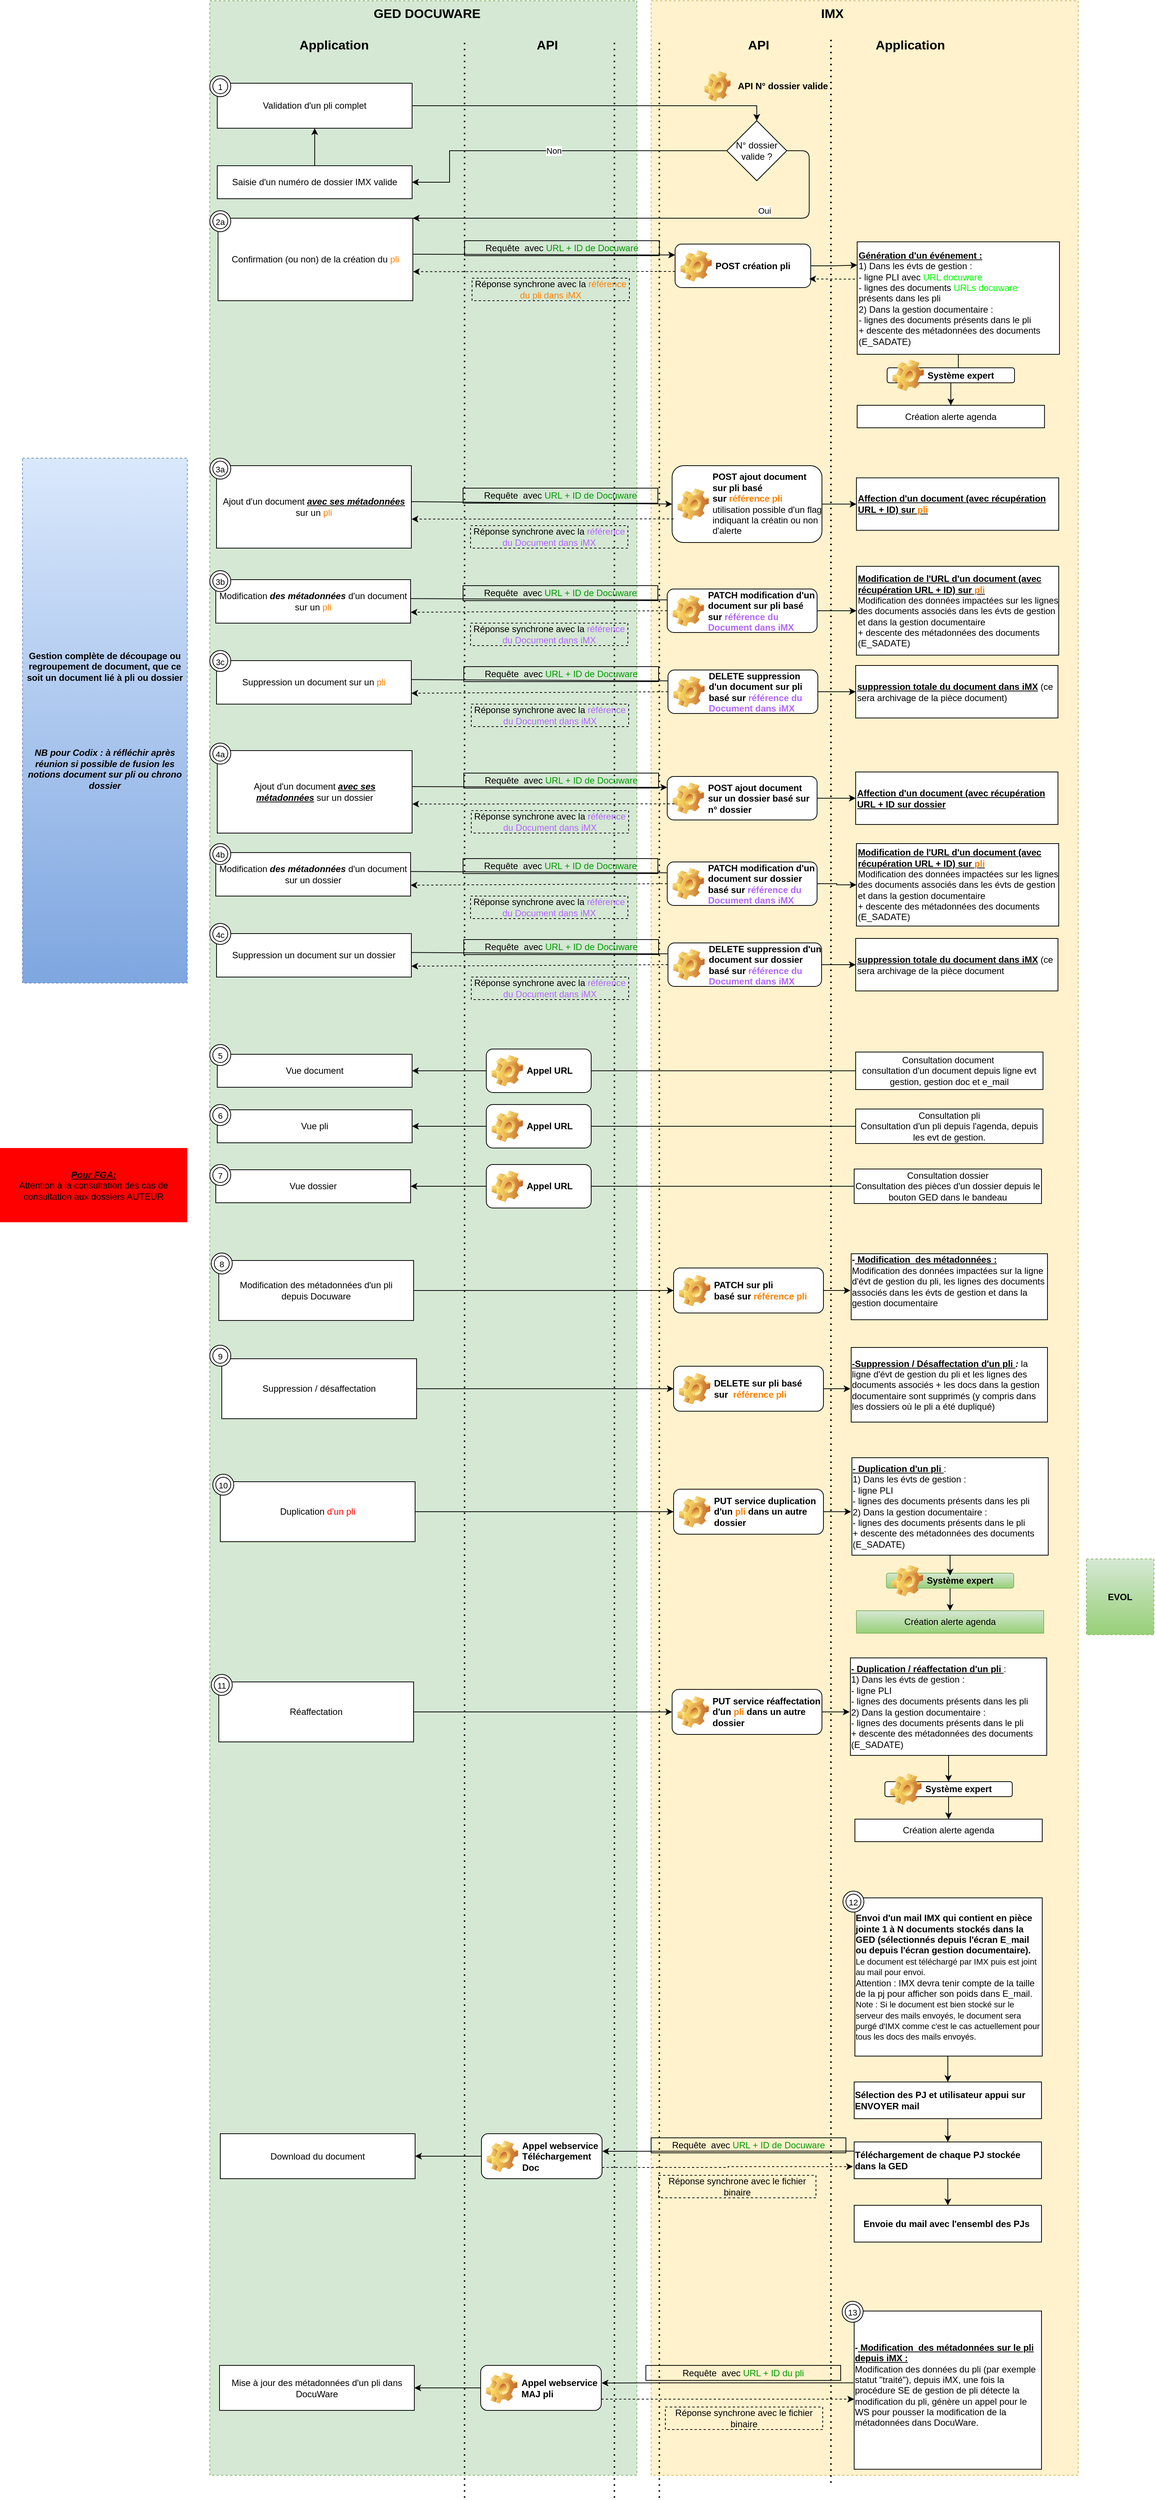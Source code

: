 <mxfile version="15.8.7" type="device"><diagram id="tkvV0-4cu9ZgM2nrKjYY" name="Page-1"><mxGraphModel dx="1837" dy="1442" grid="1" gridSize="10" guides="1" tooltips="1" connect="1" arrows="1" fold="1" page="1" pageScale="1" pageWidth="1169" pageHeight="1654" math="0" shadow="0"><root><mxCell id="0"/><mxCell id="1" parent="0"/><mxCell id="JYAcsI4oWODFVV4aSg-d-10" value="" style="rounded=0;whiteSpace=wrap;html=1;dashed=1;hachureGap=4;pointerEvents=0;strokeColor=#82b366;fillColor=#d5e8d4;editable=0;" parent="1" vertex="1"><mxGeometry x="530" y="240" width="570" height="3300" as="geometry"/></mxCell><mxCell id="JYAcsI4oWODFVV4aSg-d-9" value="" style="rounded=0;whiteSpace=wrap;html=1;dashed=1;hachureGap=4;pointerEvents=0;strokeColor=#d6b656;fillColor=#fff2cc;editable=0;" parent="1" vertex="1"><mxGeometry x="1119" y="240" width="570" height="3300" as="geometry"/></mxCell><mxCell id="kWXZmTBAneAR9wKIrqHC-1" style="edgeStyle=orthogonalEdgeStyle;rounded=0;orthogonalLoop=1;jettySize=auto;html=1;fontSize=17;entryX=0.5;entryY=0;entryDx=0;entryDy=0;" parent="1" source="kWXZmTBAneAR9wKIrqHC-2" target="d4ZSn3RFTZ0TleZQnQJE-1" edge="1"><mxGeometry relative="1" as="geometry"><mxPoint x="900" y="380" as="targetPoint"/></mxGeometry></mxCell><mxCell id="kWXZmTBAneAR9wKIrqHC-2" value="Validation d'un pli complet" style="rounded=0;whiteSpace=wrap;html=1;" parent="1" vertex="1"><mxGeometry x="540" y="350" width="260" height="60" as="geometry"/></mxCell><mxCell id="kWXZmTBAneAR9wKIrqHC-3" style="edgeStyle=orthogonalEdgeStyle;rounded=0;orthogonalLoop=1;jettySize=auto;html=1;entryX=0.5;entryY=1;entryDx=0;entryDy=0;" parent="1" source="kWXZmTBAneAR9wKIrqHC-4" target="kWXZmTBAneAR9wKIrqHC-2" edge="1"><mxGeometry relative="1" as="geometry"/></mxCell><mxCell id="kWXZmTBAneAR9wKIrqHC-4" value="Saisie d'un numéro de dossier IMX valide" style="rounded=0;whiteSpace=wrap;html=1;" parent="1" vertex="1"><mxGeometry x="540" y="460" width="260" height="44" as="geometry"/></mxCell><mxCell id="kWXZmTBAneAR9wKIrqHC-5" value="Création alerte agenda" style="rounded=0;whiteSpace=wrap;html=1;" parent="1" vertex="1"><mxGeometry x="1394" y="779.5" width="250" height="30" as="geometry"/></mxCell><mxCell id="kWXZmTBAneAR9wKIrqHC-6" value="" style="edgeStyle=orthogonalEdgeStyle;rounded=0;orthogonalLoop=1;jettySize=auto;html=1;fontSize=17;" parent="1" source="kWXZmTBAneAR9wKIrqHC-7" target="kWXZmTBAneAR9wKIrqHC-44" edge="1"><mxGeometry relative="1" as="geometry"/></mxCell><mxCell id="kWXZmTBAneAR9wKIrqHC-7" value="&lt;b&gt;&lt;u&gt;Génération d'un événement :&lt;/u&gt;&lt;/b&gt;&lt;br&gt;1) Dans les évts de gestion :&lt;br&gt;- ligne PLI avec &lt;font color=&quot;#00ff00&quot;&gt;URL docuware&lt;/font&gt;&lt;br&gt;- lignes des documents&amp;nbsp;&lt;span style=&quot;color: rgb(0 , 255 , 0)&quot;&gt;URLs docuware&amp;nbsp;&lt;/span&gt;&lt;br&gt;présents dans les pli&lt;br&gt;2) Dans la gestion documentaire :&lt;br&gt;- lignes des documents présents dans le pli&lt;br&gt;+ descente des métadonnées des documents (E_SADATE)" style="rounded=0;whiteSpace=wrap;html=1;align=left;" parent="1" vertex="1"><mxGeometry x="1394" y="561.5" width="270" height="150" as="geometry"/></mxCell><mxCell id="kWXZmTBAneAR9wKIrqHC-8" style="edgeStyle=orthogonalEdgeStyle;rounded=0;orthogonalLoop=1;jettySize=auto;html=1;entryX=0;entryY=0.207;entryDx=0;entryDy=0;entryPerimeter=0;exitX=1;exitY=0.5;exitDx=0;exitDy=0;" parent="1" source="kWXZmTBAneAR9wKIrqHC-26" target="kWXZmTBAneAR9wKIrqHC-7" edge="1"><mxGeometry relative="1" as="geometry"><mxPoint x="1316" y="573" as="sourcePoint"/></mxGeometry></mxCell><mxCell id="kWXZmTBAneAR9wKIrqHC-9" value="" style="endArrow=none;dashed=1;html=1;dashPattern=1 3;strokeWidth=2;" parent="1" edge="1"><mxGeometry width="50" height="50" relative="1" as="geometry"><mxPoint x="870" y="3570" as="sourcePoint"/><mxPoint x="870" y="290" as="targetPoint"/></mxGeometry></mxCell><mxCell id="kWXZmTBAneAR9wKIrqHC-10" value="" style="endArrow=none;dashed=1;html=1;dashPattern=1 3;strokeWidth=2;" parent="1" edge="1"><mxGeometry width="50" height="50" relative="1" as="geometry"><mxPoint x="1359" y="3550" as="sourcePoint"/><mxPoint x="1359" y="290" as="targetPoint"/></mxGeometry></mxCell><mxCell id="kWXZmTBAneAR9wKIrqHC-11" value="GED DOCUWARE" style="text;html=1;strokeColor=none;fillColor=none;align=center;verticalAlign=middle;whiteSpace=wrap;rounded=0;fontSize=17;fontStyle=1" parent="1" vertex="1"><mxGeometry x="720" y="248" width="200" height="20" as="geometry"/></mxCell><mxCell id="kWXZmTBAneAR9wKIrqHC-12" value="API" style="text;html=1;strokeColor=none;fillColor=none;align=center;verticalAlign=middle;whiteSpace=wrap;rounded=0;fontSize=17;fontStyle=1" parent="1" vertex="1"><mxGeometry x="923" y="290" width="115" height="20" as="geometry"/></mxCell><mxCell id="kWXZmTBAneAR9wKIrqHC-13" value="IMX" style="text;html=1;strokeColor=none;fillColor=none;align=center;verticalAlign=middle;whiteSpace=wrap;rounded=0;fontSize=17;fontStyle=1" parent="1" vertex="1"><mxGeometry x="1291" y="248" width="140" height="20" as="geometry"/></mxCell><mxCell id="kWXZmTBAneAR9wKIrqHC-15" value="Non" style="edgeStyle=orthogonalEdgeStyle;rounded=0;orthogonalLoop=1;jettySize=auto;html=1;entryX=1;entryY=0.5;entryDx=0;entryDy=0;exitX=0;exitY=0.5;exitDx=0;exitDy=0;" parent="1" source="d4ZSn3RFTZ0TleZQnQJE-1" target="kWXZmTBAneAR9wKIrqHC-4" edge="1"><mxGeometry relative="1" as="geometry"><mxPoint x="1045" y="410" as="sourcePoint"/><Array as="points"><mxPoint x="850" y="440"/><mxPoint x="850" y="482"/></Array></mxGeometry></mxCell><mxCell id="kWXZmTBAneAR9wKIrqHC-16" style="edgeStyle=orthogonalEdgeStyle;rounded=0;orthogonalLoop=1;jettySize=auto;html=1;fontSize=17;" parent="1" source="kWXZmTBAneAR9wKIrqHC-17" target="kWXZmTBAneAR9wKIrqHC-27" edge="1"><mxGeometry relative="1" as="geometry"/></mxCell><mxCell id="kWXZmTBAneAR9wKIrqHC-17" value="Modification des métadonnées d'un pli&lt;br&gt;depuis Docuware" style="rounded=0;whiteSpace=wrap;html=1;verticalAlign=middle;" parent="1" vertex="1"><mxGeometry x="542" y="1920" width="260" height="80" as="geometry"/></mxCell><mxCell id="kWXZmTBAneAR9wKIrqHC-20" style="edgeStyle=orthogonalEdgeStyle;rounded=0;orthogonalLoop=1;jettySize=auto;html=1;entryX=-0.004;entryY=0.554;entryDx=0;entryDy=0;entryPerimeter=0;exitX=1;exitY=0.5;exitDx=0;exitDy=0;" parent="1" source="kWXZmTBAneAR9wKIrqHC-27" target="kWXZmTBAneAR9wKIrqHC-21" edge="1"><mxGeometry relative="1" as="geometry"><mxPoint x="1122" y="1959" as="sourcePoint"/></mxGeometry></mxCell><mxCell id="kWXZmTBAneAR9wKIrqHC-21" value="&lt;div style=&quot;text-align: left&quot;&gt;&lt;b&gt;&lt;i&gt;-&lt;/i&gt;&lt;u&gt;&amp;nbsp;Modification&amp;nbsp; des métadonnées :&lt;/u&gt;&lt;/b&gt;&lt;/div&gt;&lt;div style=&quot;text-align: left&quot;&gt;Modification des données impactées sur la ligne d'évt de gestion du pli, les lignes des documents associés dans les évts de gestion et dans la gestion documentaire&lt;b&gt;&lt;u&gt;&lt;br&gt;&lt;/u&gt;&lt;/b&gt;&lt;/div&gt;&lt;div style=&quot;text-align: left&quot;&gt;&lt;br&gt;&lt;/div&gt;" style="rounded=0;whiteSpace=wrap;html=1;" parent="1" vertex="1"><mxGeometry x="1386" y="1911" width="262" height="88" as="geometry"/></mxCell><mxCell id="kWXZmTBAneAR9wKIrqHC-27" value="PATCH sur pli&lt;br&gt;basé sur &lt;font color=&quot;#ff8000&quot;&gt;référence pli&lt;/font&gt;" style="label;whiteSpace=wrap;html=1;image=img/clipart/Gear_128x128.png" parent="1" vertex="1"><mxGeometry x="1149" y="1930" width="200" height="60" as="geometry"/></mxCell><mxCell id="kWXZmTBAneAR9wKIrqHC-38" value="&lt;font style=&quot;font-size: 11px&quot;&gt;8&lt;/font&gt;" style="ellipse;shape=doubleEllipse;whiteSpace=wrap;html=1;aspect=fixed;fontSize=17;" parent="1" vertex="1"><mxGeometry x="532" y="1910" width="28" height="28" as="geometry"/></mxCell><mxCell id="kWXZmTBAneAR9wKIrqHC-39" value="&lt;font style=&quot;font-size: 11px&quot;&gt;1&lt;/font&gt;" style="ellipse;shape=doubleEllipse;whiteSpace=wrap;html=1;aspect=fixed;fontSize=17;" parent="1" vertex="1"><mxGeometry x="530" y="340" width="28" height="28" as="geometry"/></mxCell><mxCell id="kWXZmTBAneAR9wKIrqHC-43" style="edgeStyle=orthogonalEdgeStyle;rounded=0;orthogonalLoop=1;jettySize=auto;html=1;entryX=0.5;entryY=0;entryDx=0;entryDy=0;fontSize=17;" parent="1" source="kWXZmTBAneAR9wKIrqHC-44" target="kWXZmTBAneAR9wKIrqHC-5" edge="1"><mxGeometry relative="1" as="geometry"/></mxCell><mxCell id="kWXZmTBAneAR9wKIrqHC-44" value="Système expert" style="label;whiteSpace=wrap;html=1;image=img/clipart/Gear_128x128.png" parent="1" vertex="1"><mxGeometry x="1434" y="729.5" width="170" height="20" as="geometry"/></mxCell><mxCell id="kWXZmTBAneAR9wKIrqHC-45" style="edgeStyle=orthogonalEdgeStyle;rounded=0;orthogonalLoop=1;jettySize=auto;html=1;fontSize=17;exitX=0;exitY=0.25;exitDx=0;exitDy=0;" parent="1" source="ihJi-CzQsRrohwpGUotn-116" edge="1"><mxGeometry relative="1" as="geometry"><mxPoint x="1054" y="3108" as="targetPoint"/></mxGeometry></mxCell><mxCell id="kWXZmTBAneAR9wKIrqHC-46" value="&lt;div style=&quot;text-align: left&quot;&gt;&lt;b&gt;Envoi d'un mail IMX qui contient en pièce jointe 1 à N documents stockés dans la GED (sélectionnés depuis l'écran E_mail ou depuis l'écran gestion documentaire).&lt;/b&gt;&lt;/div&gt;&lt;div style=&quot;text-align: left&quot;&gt;&lt;span style=&quot;font-size: 11px ; text-align: center&quot;&gt;Le document est téléchargé par IMX puis est joint au mail pour envoi.&lt;/span&gt;&lt;/div&gt;&lt;div style=&quot;text-align: left&quot;&gt;Attention : IMX devra tenir compte de la taille de la pj pour afficher son poids dans E_mail.&lt;br style=&quot;font-size: 11px ; text-align: center&quot;&gt;&lt;span style=&quot;font-size: 11px ; text-align: center&quot;&gt;Note : Si le document est bien stocké sur le serveur des mails envoyés, le document sera purgé d'IMX comme c'est le cas actuellement pour tous les docs des mails envoyés.&lt;/span&gt;&lt;b&gt;&lt;br&gt;&lt;/b&gt;&lt;/div&gt;" style="rounded=0;whiteSpace=wrap;html=1;" parent="1" vertex="1"><mxGeometry x="1391" y="2770" width="250" height="211" as="geometry"/></mxCell><mxCell id="kWXZmTBAneAR9wKIrqHC-47" value="&lt;font style=&quot;font-size: 11px ; line-height: 120%&quot;&gt;12&lt;/font&gt;" style="ellipse;shape=doubleEllipse;whiteSpace=wrap;html=1;aspect=fixed;fontSize=17;align=center;" parent="1" vertex="1"><mxGeometry x="1375" y="2761" width="28" height="28" as="geometry"/></mxCell><mxCell id="kWXZmTBAneAR9wKIrqHC-48" value="Appel webservice Téléchargement Doc" style="label;whiteSpace=wrap;html=1;image=img/clipart/Gear_128x128.png" parent="1" vertex="1"><mxGeometry x="892.5" y="3084.5" width="161" height="60" as="geometry"/></mxCell><mxCell id="kWXZmTBAneAR9wKIrqHC-49" value="Download du document" style="rounded=0;whiteSpace=wrap;html=1;" parent="1" vertex="1"><mxGeometry x="544" y="3084.5" width="260" height="60" as="geometry"/></mxCell><mxCell id="kWXZmTBAneAR9wKIrqHC-50" value="" style="endArrow=none;startArrow=classic;html=1;fontSize=11;exitX=1;exitY=0.5;exitDx=0;exitDy=0;entryX=0;entryY=0.5;entryDx=0;entryDy=0;endFill=0;" parent="1" source="kWXZmTBAneAR9wKIrqHC-49" target="kWXZmTBAneAR9wKIrqHC-48" edge="1"><mxGeometry width="50" height="50" relative="1" as="geometry"><mxPoint x="1004" y="3200" as="sourcePoint"/><mxPoint x="1004" y="3120" as="targetPoint"/></mxGeometry></mxCell><mxCell id="kWXZmTBAneAR9wKIrqHC-57" style="edgeStyle=orthogonalEdgeStyle;rounded=0;orthogonalLoop=1;jettySize=auto;html=1;exitX=0;exitY=0.5;exitDx=0;exitDy=0;startArrow=none;" parent="1" source="kWXZmTBAneAR9wKIrqHC-59" target="kWXZmTBAneAR9wKIrqHC-55" edge="1"><mxGeometry relative="1" as="geometry"/></mxCell><mxCell id="kWXZmTBAneAR9wKIrqHC-51" value="Consultation document&amp;nbsp;&lt;br&gt;consultation d'un document depuis ligne evt gestion, gestion doc et e_mail" style="rounded=0;whiteSpace=wrap;html=1;" parent="1" vertex="1"><mxGeometry x="1392" y="1642" width="250" height="50" as="geometry"/></mxCell><mxCell id="kWXZmTBAneAR9wKIrqHC-58" style="edgeStyle=orthogonalEdgeStyle;rounded=0;orthogonalLoop=1;jettySize=auto;html=1;exitX=0;exitY=0.5;exitDx=0;exitDy=0;entryX=1;entryY=0.5;entryDx=0;entryDy=0;startArrow=none;" parent="1" source="kWXZmTBAneAR9wKIrqHC-60" target="kWXZmTBAneAR9wKIrqHC-56" edge="1"><mxGeometry relative="1" as="geometry"/></mxCell><mxCell id="kWXZmTBAneAR9wKIrqHC-52" value="Consultation dossier&lt;br&gt;Consultation des pièces d'un dossier depuis le bouton GED dans le bandeau" style="rounded=0;whiteSpace=wrap;html=1;" parent="1" vertex="1"><mxGeometry x="1390" y="1798" width="250" height="46" as="geometry"/></mxCell><mxCell id="kWXZmTBAneAR9wKIrqHC-55" value="Vue document" style="rounded=0;whiteSpace=wrap;html=1;" parent="1" vertex="1"><mxGeometry x="540" y="1645" width="260" height="44" as="geometry"/></mxCell><mxCell id="kWXZmTBAneAR9wKIrqHC-56" value="Vue dossier" style="rounded=0;whiteSpace=wrap;html=1;" parent="1" vertex="1"><mxGeometry x="538" y="1799" width="260" height="44" as="geometry"/></mxCell><mxCell id="kWXZmTBAneAR9wKIrqHC-60" value="Appel URL" style="label;whiteSpace=wrap;html=1;image=img/clipart/Gear_128x128.png" parent="1" vertex="1"><mxGeometry x="899" y="1792" width="140" height="58" as="geometry"/></mxCell><mxCell id="kWXZmTBAneAR9wKIrqHC-61" value="" style="edgeStyle=orthogonalEdgeStyle;rounded=0;orthogonalLoop=1;jettySize=auto;html=1;exitX=0;exitY=0.5;exitDx=0;exitDy=0;entryX=1;entryY=0.5;entryDx=0;entryDy=0;endArrow=none;" parent="1" source="kWXZmTBAneAR9wKIrqHC-52" target="kWXZmTBAneAR9wKIrqHC-60" edge="1"><mxGeometry relative="1" as="geometry"><mxPoint x="1390" y="1821" as="sourcePoint"/><mxPoint x="798" y="1821" as="targetPoint"/></mxGeometry></mxCell><mxCell id="kWXZmTBAneAR9wKIrqHC-62" style="edgeStyle=orthogonalEdgeStyle;rounded=0;orthogonalLoop=1;jettySize=auto;html=1;exitX=0;exitY=0.5;exitDx=0;exitDy=0;entryX=1;entryY=0.5;entryDx=0;entryDy=0;startArrow=none;" parent="1" source="kWXZmTBAneAR9wKIrqHC-65" target="kWXZmTBAneAR9wKIrqHC-64" edge="1"><mxGeometry relative="1" as="geometry"/></mxCell><mxCell id="kWXZmTBAneAR9wKIrqHC-63" value="Consultation pli&lt;br&gt;Consultation d'un pli depuis l'agenda, depuis les evt de gestion." style="rounded=0;whiteSpace=wrap;html=1;" parent="1" vertex="1"><mxGeometry x="1392" y="1718" width="250" height="46" as="geometry"/></mxCell><mxCell id="kWXZmTBAneAR9wKIrqHC-64" value="Vue pli" style="rounded=0;whiteSpace=wrap;html=1;" parent="1" vertex="1"><mxGeometry x="540" y="1719" width="260" height="44" as="geometry"/></mxCell><mxCell id="kWXZmTBAneAR9wKIrqHC-65" value="Appel URL" style="label;whiteSpace=wrap;html=1;image=img/clipart/Gear_128x128.png" parent="1" vertex="1"><mxGeometry x="899" y="1712" width="140" height="58" as="geometry"/></mxCell><mxCell id="kWXZmTBAneAR9wKIrqHC-66" value="" style="edgeStyle=orthogonalEdgeStyle;rounded=0;orthogonalLoop=1;jettySize=auto;html=1;exitX=0;exitY=0.5;exitDx=0;exitDy=0;entryX=1;entryY=0.5;entryDx=0;entryDy=0;endArrow=none;" parent="1" source="kWXZmTBAneAR9wKIrqHC-63" target="kWXZmTBAneAR9wKIrqHC-65" edge="1"><mxGeometry relative="1" as="geometry"><mxPoint x="1392" y="1741" as="sourcePoint"/><mxPoint x="800" y="1741" as="targetPoint"/></mxGeometry></mxCell><mxCell id="kWXZmTBAneAR9wKIrqHC-67" value="&lt;span style=&quot;font-size: 11px&quot;&gt;5&lt;/span&gt;" style="ellipse;shape=doubleEllipse;whiteSpace=wrap;html=1;aspect=fixed;fontSize=17;" parent="1" vertex="1"><mxGeometry x="530" y="1632" width="28" height="28" as="geometry"/></mxCell><mxCell id="kWXZmTBAneAR9wKIrqHC-68" value="&lt;font style=&quot;font-size: 11px&quot;&gt;6&lt;/font&gt;" style="ellipse;shape=doubleEllipse;whiteSpace=wrap;html=1;aspect=fixed;fontSize=17;" parent="1" vertex="1"><mxGeometry x="530" y="1712" width="28" height="28" as="geometry"/></mxCell><mxCell id="kWXZmTBAneAR9wKIrqHC-69" value="&lt;font style=&quot;font-size: 11px&quot;&gt;7&lt;/font&gt;" style="ellipse;shape=doubleEllipse;whiteSpace=wrap;html=1;aspect=fixed;fontSize=17;" parent="1" vertex="1"><mxGeometry x="530" y="1792" width="28" height="28" as="geometry"/></mxCell><mxCell id="d4ZSn3RFTZ0TleZQnQJE-1" value="N° dossier valide ?" style="rhombus;whiteSpace=wrap;html=1;rounded=0;" parent="1" vertex="1"><mxGeometry x="1220" y="400" width="80" height="80" as="geometry"/></mxCell><mxCell id="d4ZSn3RFTZ0TleZQnQJE-3" value="Confirmation (ou non) de la création du &lt;font color=&quot;#ff8000&quot;&gt;pli&lt;/font&gt;" style="rounded=0;whiteSpace=wrap;html=1;" parent="1" vertex="1"><mxGeometry x="541" y="530" width="260" height="110" as="geometry"/></mxCell><mxCell id="d4ZSn3RFTZ0TleZQnQJE-4" value="" style="endArrow=classic;html=1;exitX=1;exitY=0.5;exitDx=0;exitDy=0;entryX=1;entryY=0;entryDx=0;entryDy=0;edgeStyle=orthogonalEdgeStyle;" parent="1" source="d4ZSn3RFTZ0TleZQnQJE-1" target="d4ZSn3RFTZ0TleZQnQJE-3" edge="1"><mxGeometry width="50" height="50" relative="1" as="geometry"><mxPoint x="930" y="560" as="sourcePoint"/><mxPoint x="980" y="510" as="targetPoint"/><Array as="points"><mxPoint x="1330" y="440"/><mxPoint x="1330" y="530"/></Array></mxGeometry></mxCell><mxCell id="d4ZSn3RFTZ0TleZQnQJE-5" value="Oui" style="edgeLabel;html=1;align=center;verticalAlign=middle;resizable=0;points=[];" parent="d4ZSn3RFTZ0TleZQnQJE-4" vertex="1" connectable="0"><mxGeometry x="-0.661" y="3" relative="1" as="geometry"><mxPoint x="-63" as="offset"/></mxGeometry></mxCell><mxCell id="d4ZSn3RFTZ0TleZQnQJE-6" value="" style="endArrow=classic;html=1;exitX=1.001;exitY=0.436;exitDx=0;exitDy=0;entryX=0;entryY=0.25;entryDx=0;entryDy=0;exitPerimeter=0;" parent="1" source="d4ZSn3RFTZ0TleZQnQJE-3" target="kWXZmTBAneAR9wKIrqHC-26" edge="1"><mxGeometry width="50" height="50" relative="1" as="geometry"><mxPoint x="930" y="720" as="sourcePoint"/><mxPoint x="980" y="670" as="targetPoint"/></mxGeometry></mxCell><mxCell id="d4ZSn3RFTZ0TleZQnQJE-10" value="" style="shape=image;html=1;verticalLabelPosition=bottom;verticalAlign=top;imageAspect=1;aspect=fixed;image=img/clipart/Gear_128x128.png;rounded=0;" parent="1" vertex="1"><mxGeometry x="1190" y="333.5" width="34.95" height="41" as="geometry"/></mxCell><mxCell id="d4ZSn3RFTZ0TleZQnQJE-12" value="&lt;span style=&quot;font-weight: 700 ; text-align: left&quot;&gt;API N° dossier valide&lt;/span&gt;" style="text;html=1;strokeColor=none;fillColor=none;align=center;verticalAlign=middle;whiteSpace=wrap;rounded=0;" parent="1" vertex="1"><mxGeometry x="1230" y="344" width="130" height="20" as="geometry"/></mxCell><mxCell id="d4ZSn3RFTZ0TleZQnQJE-16" value="" style="endArrow=none;dashed=1;html=1;dashPattern=1 3;strokeWidth=2;" parent="1" edge="1"><mxGeometry width="50" height="50" relative="1" as="geometry"><mxPoint x="1070" y="3570" as="sourcePoint"/><mxPoint x="1070" y="290" as="targetPoint"/></mxGeometry></mxCell><mxCell id="d4ZSn3RFTZ0TleZQnQJE-18" value="Application" style="text;html=1;strokeColor=none;fillColor=none;align=center;verticalAlign=middle;whiteSpace=wrap;rounded=0;fontSize=17;fontStyle=1" parent="1" vertex="1"><mxGeometry x="591" y="290" width="210" height="20" as="geometry"/></mxCell><mxCell id="d4ZSn3RFTZ0TleZQnQJE-19" value="API" style="text;html=1;strokeColor=none;fillColor=none;align=center;verticalAlign=middle;whiteSpace=wrap;rounded=0;fontSize=17;fontStyle=1" parent="1" vertex="1"><mxGeometry x="1205" y="290" width="115" height="20" as="geometry"/></mxCell><mxCell id="d4ZSn3RFTZ0TleZQnQJE-20" value="Application" style="text;html=1;strokeColor=none;fillColor=none;align=center;verticalAlign=middle;whiteSpace=wrap;rounded=0;fontSize=17;fontStyle=1" parent="1" vertex="1"><mxGeometry x="1360" y="290" width="210" height="20" as="geometry"/></mxCell><mxCell id="kWXZmTBAneAR9wKIrqHC-26" value="POST création pli" style="label;whiteSpace=wrap;html=1;image=img/clipart/Gear_128x128.png" parent="1" vertex="1"><mxGeometry x="1151" y="564.5" width="181" height="58" as="geometry"/></mxCell><mxCell id="JYAcsI4oWODFVV4aSg-d-1" value="" style="endArrow=none;dashed=1;html=1;dashPattern=1 3;strokeWidth=2;" parent="1" edge="1"><mxGeometry width="50" height="50" relative="1" as="geometry"><mxPoint x="1130" y="3570" as="sourcePoint"/><mxPoint x="1130" y="290" as="targetPoint"/></mxGeometry></mxCell><mxCell id="JYAcsI4oWODFVV4aSg-d-2" value="" style="endArrow=classic;html=1;startSize=6;endSize=6;sourcePerimeterSpacing=8;targetPerimeterSpacing=8;dashed=1;entryX=1.001;entryY=0.648;entryDx=0;entryDy=0;entryPerimeter=0;" parent="1" target="d4ZSn3RFTZ0TleZQnQJE-3" edge="1"><mxGeometry width="50" height="50" relative="1" as="geometry"><mxPoint x="1151" y="601" as="sourcePoint"/><mxPoint x="801" y="608" as="targetPoint"/></mxGeometry></mxCell><mxCell id="JYAcsI4oWODFVV4aSg-d-4" value="" style="endArrow=classic;html=1;startSize=6;endSize=6;sourcePerimeterSpacing=8;targetPerimeterSpacing=8;exitX=-0.011;exitY=0.332;exitDx=0;exitDy=0;dashed=1;exitPerimeter=0;" parent="1" source="kWXZmTBAneAR9wKIrqHC-7" edge="1"><mxGeometry width="50" height="50" relative="1" as="geometry"><mxPoint x="1161" y="618" as="sourcePoint"/><mxPoint x="1330" y="611" as="targetPoint"/></mxGeometry></mxCell><mxCell id="JYAcsI4oWODFVV4aSg-d-5" value="Réponse synchrone avec la &lt;font color=&quot;#ff8000&quot;&gt;référence du pli dans iMX&lt;/font&gt;" style="text;html=1;strokeColor=default;fillColor=none;align=center;verticalAlign=middle;whiteSpace=wrap;rounded=0;hachureGap=4;pointerEvents=0;dashed=1;" parent="1" vertex="1"><mxGeometry x="880" y="610" width="210" height="30" as="geometry"/></mxCell><mxCell id="JYAcsI4oWODFVV4aSg-d-6" value="Requête&amp;nbsp; avec &lt;font color=&quot;#009900&quot;&gt;URL + ID de Docuware&lt;/font&gt;" style="text;html=1;strokeColor=default;fillColor=none;align=center;verticalAlign=middle;whiteSpace=wrap;rounded=0;hachureGap=4;pointerEvents=0;perimeterSpacing=1;" parent="1" vertex="1"><mxGeometry x="870" y="560" width="260" height="20" as="geometry"/></mxCell><mxCell id="kWXZmTBAneAR9wKIrqHC-59" value="Appel URL" style="label;whiteSpace=wrap;html=1;image=img/clipart/Gear_128x128.png" parent="1" vertex="1"><mxGeometry x="899" y="1638" width="140" height="58" as="geometry"/></mxCell><mxCell id="JYAcsI4oWODFVV4aSg-d-8" value="" style="edgeStyle=orthogonalEdgeStyle;rounded=0;orthogonalLoop=1;jettySize=auto;html=1;exitX=0;exitY=0.5;exitDx=0;exitDy=0;endArrow=none;" parent="1" source="kWXZmTBAneAR9wKIrqHC-51" target="kWXZmTBAneAR9wKIrqHC-59" edge="1"><mxGeometry relative="1" as="geometry"><mxPoint x="1392" y="1665" as="sourcePoint"/><mxPoint x="800" y="1667.0" as="targetPoint"/></mxGeometry></mxCell><mxCell id="ihJi-CzQsRrohwpGUotn-1" style="edgeStyle=orthogonalEdgeStyle;rounded=0;orthogonalLoop=1;jettySize=auto;html=1;fontSize=17;" parent="1" source="ihJi-CzQsRrohwpGUotn-2" target="ihJi-CzQsRrohwpGUotn-5" edge="1"><mxGeometry relative="1" as="geometry"/></mxCell><mxCell id="ihJi-CzQsRrohwpGUotn-2" value="Duplication &lt;font color=&quot;#ff0000&quot;&gt;d'un pli&lt;/font&gt;" style="rounded=0;whiteSpace=wrap;html=1;verticalAlign=middle;" parent="1" vertex="1"><mxGeometry x="544" y="2215" width="260" height="80" as="geometry"/></mxCell><mxCell id="ihJi-CzQsRrohwpGUotn-3" style="edgeStyle=orthogonalEdgeStyle;rounded=0;orthogonalLoop=1;jettySize=auto;html=1;entryX=-0.004;entryY=0.554;entryDx=0;entryDy=0;entryPerimeter=0;exitX=1;exitY=0.5;exitDx=0;exitDy=0;" parent="1" source="ihJi-CzQsRrohwpGUotn-5" target="ihJi-CzQsRrohwpGUotn-4" edge="1"><mxGeometry relative="1" as="geometry"><mxPoint x="1124" y="2254" as="sourcePoint"/></mxGeometry></mxCell><mxCell id="ihJi-CzQsRrohwpGUotn-4" value="&lt;div style=&quot;text-align: left&quot;&gt;&lt;b&gt;&lt;u&gt;- Duplication d'un pli &lt;/u&gt;&lt;/b&gt;&lt;span&gt;:&lt;/span&gt;&lt;br&gt;&lt;/div&gt;&lt;div style=&quot;text-align: left&quot;&gt;&lt;span&gt;1) Dans les évts de gestion :&lt;/span&gt;&lt;/div&gt;&lt;div style=&quot;text-align: left&quot;&gt;&lt;span&gt;- ligne PLI&amp;nbsp;&lt;/span&gt;&lt;/div&gt;&lt;div style=&quot;text-align: left&quot;&gt;&lt;span&gt;- lignes des documents présents dans les pli&lt;/span&gt;&lt;/div&gt;&lt;div style=&quot;text-align: left&quot;&gt;&lt;span&gt;2) Dans la gestion documentaire :&lt;/span&gt;&lt;/div&gt;&lt;div style=&quot;text-align: left&quot;&gt;&lt;span&gt;- lignes des documents présents dans le pli&amp;nbsp;&lt;/span&gt;&lt;/div&gt;&lt;span&gt;&lt;div style=&quot;text-align: left&quot;&gt;&lt;span&gt;+ descente des métadonnées des documents (E_SADATE)&lt;/span&gt;&lt;/div&gt;&lt;/span&gt;" style="rounded=0;whiteSpace=wrap;html=1;" parent="1" vertex="1"><mxGeometry x="1387" y="2183" width="262" height="130" as="geometry"/></mxCell><mxCell id="ihJi-CzQsRrohwpGUotn-5" value="PUT service duplication d'un &lt;font color=&quot;#ff8000&quot;&gt;pli &lt;/font&gt;dans un autre dossier" style="label;whiteSpace=wrap;html=1;image=img/clipart/Gear_128x128.png;" parent="1" vertex="1"><mxGeometry x="1149" y="2225" width="200" height="60" as="geometry"/></mxCell><mxCell id="ihJi-CzQsRrohwpGUotn-6" value="&lt;font style=&quot;font-size: 11px&quot;&gt;10&lt;/font&gt;" style="ellipse;shape=doubleEllipse;whiteSpace=wrap;html=1;aspect=fixed;fontSize=17;" parent="1" vertex="1"><mxGeometry x="534" y="2205" width="28" height="28" as="geometry"/></mxCell><mxCell id="ihJi-CzQsRrohwpGUotn-7" style="edgeStyle=orthogonalEdgeStyle;rounded=0;orthogonalLoop=1;jettySize=auto;html=1;fontSize=17;" parent="1" source="ihJi-CzQsRrohwpGUotn-8" target="ihJi-CzQsRrohwpGUotn-11" edge="1"><mxGeometry relative="1" as="geometry"/></mxCell><mxCell id="ihJi-CzQsRrohwpGUotn-8" value="Suppression / désaffectation" style="rounded=0;whiteSpace=wrap;html=1;verticalAlign=middle;" parent="1" vertex="1"><mxGeometry x="546" y="2051" width="260" height="80" as="geometry"/></mxCell><mxCell id="ihJi-CzQsRrohwpGUotn-9" style="edgeStyle=orthogonalEdgeStyle;rounded=0;orthogonalLoop=1;jettySize=auto;html=1;entryX=-0.004;entryY=0.554;entryDx=0;entryDy=0;entryPerimeter=0;exitX=1;exitY=0.5;exitDx=0;exitDy=0;" parent="1" source="ihJi-CzQsRrohwpGUotn-11" target="ihJi-CzQsRrohwpGUotn-10" edge="1"><mxGeometry relative="1" as="geometry"><mxPoint x="1126" y="2082" as="sourcePoint"/></mxGeometry></mxCell><mxCell id="ihJi-CzQsRrohwpGUotn-10" value="&lt;div style=&quot;text-align: left&quot;&gt;&lt;b&gt;&lt;u&gt;-Suppression / Désaffectation d'un pli &lt;/u&gt;&lt;i&gt;:&lt;/i&gt;&lt;/b&gt;&lt;span&gt; la ligne d'évt de gestion du pli et les lignes des documents associés + les docs dans la gestion documentaire sont supprimés&amp;nbsp;(y compris dans les dossiers où le pli a été dupliqué)&lt;/span&gt;&lt;/div&gt;" style="rounded=0;whiteSpace=wrap;html=1;" parent="1" vertex="1"><mxGeometry x="1386" y="2036" width="262" height="99.5" as="geometry"/></mxCell><mxCell id="ihJi-CzQsRrohwpGUotn-11" value="DELETE sur pli basé sur&amp;nbsp;&amp;nbsp;&lt;font color=&quot;#ff8000&quot;&gt;référence pli&lt;/font&gt;" style="label;whiteSpace=wrap;html=1;image=img/clipart/Gear_128x128.png" parent="1" vertex="1"><mxGeometry x="1149" y="2061" width="200" height="60" as="geometry"/></mxCell><mxCell id="ihJi-CzQsRrohwpGUotn-12" value="&lt;font style=&quot;font-size: 11px&quot;&gt;9&lt;/font&gt;" style="ellipse;shape=doubleEllipse;whiteSpace=wrap;html=1;aspect=fixed;fontSize=17;" parent="1" vertex="1"><mxGeometry x="530" y="2033" width="28" height="28" as="geometry"/></mxCell><mxCell id="ihJi-CzQsRrohwpGUotn-28" value="Ajout d'un document &lt;b&gt;&lt;u&gt;&lt;i&gt;avec ses métadonnées&lt;/i&gt;&lt;/u&gt;&lt;/b&gt; sur un &lt;font color=&quot;#ff8000&quot;&gt;pli&lt;/font&gt;" style="rounded=0;whiteSpace=wrap;html=1;" parent="1" vertex="1"><mxGeometry x="539" y="860" width="260" height="110" as="geometry"/></mxCell><mxCell id="ihJi-CzQsRrohwpGUotn-29" value="" style="endArrow=classic;html=1;exitX=1.001;exitY=0.436;exitDx=0;exitDy=0;entryX=0;entryY=0.5;entryDx=0;entryDy=0;exitPerimeter=0;" parent="1" source="ihJi-CzQsRrohwpGUotn-28" target="ihJi-CzQsRrohwpGUotn-30" edge="1"><mxGeometry width="50" height="50" relative="1" as="geometry"><mxPoint x="928" y="1050" as="sourcePoint"/><mxPoint x="978" y="1000" as="targetPoint"/></mxGeometry></mxCell><mxCell id="ihJi-CzQsRrohwpGUotn-30" value="POST ajout document sur pli basé sur&amp;nbsp;&lt;font color=&quot;#ff8000&quot;&gt;référence pli&lt;/font&gt;&lt;br&gt;&lt;span style=&quot;font-weight: normal&quot;&gt;utilisation possible d'un flag indiquant la créatin ou non d'alerte&lt;/span&gt;" style="label;whiteSpace=wrap;html=1;image=img/clipart/Gear_128x128.png" parent="1" vertex="1"><mxGeometry x="1147" y="860" width="200" height="102.5" as="geometry"/></mxCell><mxCell id="ihJi-CzQsRrohwpGUotn-31" value="" style="endArrow=classic;html=1;startSize=6;endSize=6;sourcePerimeterSpacing=8;targetPerimeterSpacing=8;dashed=1;entryX=1.001;entryY=0.648;entryDx=0;entryDy=0;entryPerimeter=0;" parent="1" target="ihJi-CzQsRrohwpGUotn-28" edge="1"><mxGeometry width="50" height="50" relative="1" as="geometry"><mxPoint x="1149" y="931" as="sourcePoint"/><mxPoint x="799" y="938" as="targetPoint"/></mxGeometry></mxCell><mxCell id="ihJi-CzQsRrohwpGUotn-32" value="Réponse synchrone avec la &lt;font color=&quot;#b266ff&quot;&gt;référence du Document dans iMX&lt;/font&gt;" style="text;html=1;strokeColor=default;fillColor=none;align=center;verticalAlign=middle;whiteSpace=wrap;rounded=0;hachureGap=4;pointerEvents=0;dashed=1;" parent="1" vertex="1"><mxGeometry x="878" y="940" width="210" height="30" as="geometry"/></mxCell><mxCell id="ihJi-CzQsRrohwpGUotn-33" value="Requête&amp;nbsp; avec &lt;font color=&quot;#009900&quot;&gt;URL + ID de Docuware&lt;/font&gt;" style="text;html=1;strokeColor=default;fillColor=none;align=center;verticalAlign=middle;whiteSpace=wrap;rounded=0;hachureGap=4;pointerEvents=0;perimeterSpacing=1;" parent="1" vertex="1"><mxGeometry x="868" y="890" width="260" height="20" as="geometry"/></mxCell><mxCell id="ihJi-CzQsRrohwpGUotn-34" value="&lt;b&gt;&lt;u&gt;Affection d'un document (avec récupération URL + ID) sur &lt;font color=&quot;#ff8000&quot;&gt;pli&lt;/font&gt;&lt;/u&gt;&lt;/b&gt;" style="rounded=0;whiteSpace=wrap;html=1;align=left;" parent="1" vertex="1"><mxGeometry x="1393" y="876.25" width="270" height="70" as="geometry"/></mxCell><mxCell id="ihJi-CzQsRrohwpGUotn-35" value="Ajout d'un document&amp;nbsp;&lt;b&gt;&lt;u&gt;&lt;i&gt;avec ses métadonnées&lt;/i&gt;&lt;/u&gt;&lt;/b&gt;&amp;nbsp;sur un dossier" style="rounded=0;whiteSpace=wrap;html=1;" parent="1" vertex="1"><mxGeometry x="540" y="1240" width="260" height="110" as="geometry"/></mxCell><mxCell id="ihJi-CzQsRrohwpGUotn-36" value="" style="endArrow=classic;html=1;exitX=1.001;exitY=0.436;exitDx=0;exitDy=0;entryX=0;entryY=0.25;entryDx=0;entryDy=0;exitPerimeter=0;" parent="1" source="ihJi-CzQsRrohwpGUotn-35" target="ihJi-CzQsRrohwpGUotn-37" edge="1"><mxGeometry width="50" height="50" relative="1" as="geometry"><mxPoint x="929" y="1430" as="sourcePoint"/><mxPoint x="979" y="1380" as="targetPoint"/></mxGeometry></mxCell><mxCell id="ihJi-CzQsRrohwpGUotn-37" value="POST ajout document sur un dossier basé sur n° dossier" style="label;whiteSpace=wrap;html=1;image=img/clipart/Gear_128x128.png" parent="1" vertex="1"><mxGeometry x="1140.5" y="1274.5" width="200" height="58" as="geometry"/></mxCell><mxCell id="ihJi-CzQsRrohwpGUotn-38" value="" style="endArrow=classic;html=1;startSize=6;endSize=6;sourcePerimeterSpacing=8;targetPerimeterSpacing=8;dashed=1;entryX=1.001;entryY=0.648;entryDx=0;entryDy=0;entryPerimeter=0;" parent="1" target="ihJi-CzQsRrohwpGUotn-35" edge="1"><mxGeometry width="50" height="50" relative="1" as="geometry"><mxPoint x="1150" y="1311.0" as="sourcePoint"/><mxPoint x="800" y="1318" as="targetPoint"/></mxGeometry></mxCell><mxCell id="ihJi-CzQsRrohwpGUotn-39" value="Réponse synchrone avec la &lt;font color=&quot;#b266ff&quot;&gt;référence du Document dans iMX&lt;/font&gt;" style="text;html=1;strokeColor=default;fillColor=none;align=center;verticalAlign=middle;whiteSpace=wrap;rounded=0;hachureGap=4;pointerEvents=0;dashed=1;" parent="1" vertex="1"><mxGeometry x="879" y="1320" width="210" height="30" as="geometry"/></mxCell><mxCell id="ihJi-CzQsRrohwpGUotn-40" value="Requête&amp;nbsp; avec &lt;font color=&quot;#009900&quot;&gt;URL + ID de Docuware&lt;/font&gt;" style="text;html=1;strokeColor=default;fillColor=none;align=center;verticalAlign=middle;whiteSpace=wrap;rounded=0;hachureGap=4;pointerEvents=0;perimeterSpacing=1;" parent="1" vertex="1"><mxGeometry x="869" y="1270" width="260" height="20" as="geometry"/></mxCell><mxCell id="ihJi-CzQsRrohwpGUotn-41" value="&lt;b&gt;&lt;u&gt;Affection d'un document (avec récupération URL + ID&lt;/u&gt;&lt;/b&gt;&lt;b&gt;&lt;u&gt;&amp;nbsp;sur dossier&lt;/u&gt;&lt;/b&gt;" style="rounded=0;whiteSpace=wrap;html=1;align=left;" parent="1" vertex="1"><mxGeometry x="1392" y="1268.5" width="270" height="70" as="geometry"/></mxCell><mxCell id="ihJi-CzQsRrohwpGUotn-42" style="edgeStyle=orthogonalEdgeStyle;rounded=0;orthogonalLoop=1;jettySize=auto;html=1;entryX=0;entryY=0.5;entryDx=0;entryDy=0;exitX=1;exitY=0.5;exitDx=0;exitDy=0;" parent="1" source="ihJi-CzQsRrohwpGUotn-30" target="ihJi-CzQsRrohwpGUotn-34" edge="1"><mxGeometry relative="1" as="geometry"><mxPoint x="1342" y="633.5" as="sourcePoint"/><mxPoint x="1404" y="632.55" as="targetPoint"/></mxGeometry></mxCell><mxCell id="ihJi-CzQsRrohwpGUotn-43" style="edgeStyle=orthogonalEdgeStyle;rounded=0;orthogonalLoop=1;jettySize=auto;html=1;exitX=1;exitY=0.5;exitDx=0;exitDy=0;entryX=0;entryY=0.5;entryDx=0;entryDy=0;" parent="1" source="ihJi-CzQsRrohwpGUotn-37" target="ihJi-CzQsRrohwpGUotn-41" edge="1"><mxGeometry relative="1" as="geometry"><mxPoint x="1340" y="1143.5" as="sourcePoint"/><mxPoint x="1390" y="1303" as="targetPoint"/></mxGeometry></mxCell><mxCell id="ihJi-CzQsRrohwpGUotn-44" value="Création alerte agenda" style="rounded=0;whiteSpace=wrap;html=1;gradientColor=#97d077;fillColor=#d5e8d4;strokeColor=#82b366;" parent="1" vertex="1"><mxGeometry x="1393" y="2387" width="250" height="30" as="geometry"/></mxCell><mxCell id="ihJi-CzQsRrohwpGUotn-46" style="edgeStyle=orthogonalEdgeStyle;rounded=0;orthogonalLoop=1;jettySize=auto;html=1;entryX=0.5;entryY=0;entryDx=0;entryDy=0;fontSize=17;" parent="1" source="ihJi-CzQsRrohwpGUotn-47" target="ihJi-CzQsRrohwpGUotn-44" edge="1"><mxGeometry relative="1" as="geometry"/></mxCell><mxCell id="ihJi-CzQsRrohwpGUotn-47" value="Système expert" style="label;whiteSpace=wrap;html=1;image=img/clipart/Gear_128x128.png;gradientColor=#97d077;fillColor=#d5e8d4;strokeColor=#82b366;" parent="1" vertex="1"><mxGeometry x="1433" y="2337" width="170" height="20" as="geometry"/></mxCell><mxCell id="ihJi-CzQsRrohwpGUotn-48" value="&lt;b&gt;&lt;u&gt;&lt;i&gt;Pour FGA:&lt;/i&gt;&lt;/u&gt;&lt;/b&gt;&lt;br&gt;Attention à la consultation des cas de consultation aux dossiers AUTEUR" style="text;html=1;strokeColor=none;fillColor=#FF0000;align=center;verticalAlign=middle;whiteSpace=wrap;rounded=0;dashed=1;hachureGap=4;pointerEvents=0;" parent="1" vertex="1"><mxGeometry x="250" y="1770" width="250" height="99" as="geometry"/></mxCell><mxCell id="ihJi-CzQsRrohwpGUotn-56" style="edgeStyle=orthogonalEdgeStyle;rounded=0;orthogonalLoop=1;jettySize=auto;html=1;fontSize=17;" parent="1" source="ihJi-CzQsRrohwpGUotn-57" target="ihJi-CzQsRrohwpGUotn-60" edge="1"><mxGeometry relative="1" as="geometry"/></mxCell><mxCell id="ihJi-CzQsRrohwpGUotn-57" value="Réaffectation" style="rounded=0;whiteSpace=wrap;html=1;verticalAlign=middle;" parent="1" vertex="1"><mxGeometry x="542" y="2482" width="260" height="80" as="geometry"/></mxCell><mxCell id="ihJi-CzQsRrohwpGUotn-58" style="edgeStyle=orthogonalEdgeStyle;rounded=0;orthogonalLoop=1;jettySize=auto;html=1;entryX=-0.004;entryY=0.554;entryDx=0;entryDy=0;entryPerimeter=0;exitX=1;exitY=0.5;exitDx=0;exitDy=0;" parent="1" source="ihJi-CzQsRrohwpGUotn-60" target="ihJi-CzQsRrohwpGUotn-59" edge="1"><mxGeometry relative="1" as="geometry"><mxPoint x="1122" y="2521" as="sourcePoint"/></mxGeometry></mxCell><mxCell id="ihJi-CzQsRrohwpGUotn-59" value="&lt;div style=&quot;text-align: left&quot;&gt;&lt;b&gt;&lt;u&gt;- Duplication / réaffectation d'un pli &lt;/u&gt;&lt;/b&gt;&lt;span&gt;:&lt;/span&gt;&lt;br&gt;&lt;/div&gt;&lt;div style=&quot;text-align: left&quot;&gt;&lt;span&gt;1) Dans les évts de gestion :&lt;/span&gt;&lt;/div&gt;&lt;div style=&quot;text-align: left&quot;&gt;&lt;span&gt;- ligne PLI&amp;nbsp;&lt;/span&gt;&lt;/div&gt;&lt;div style=&quot;text-align: left&quot;&gt;&lt;span&gt;- lignes des documents présents dans les pli&lt;/span&gt;&lt;/div&gt;&lt;div style=&quot;text-align: left&quot;&gt;&lt;span&gt;2) Dans la gestion documentaire :&lt;/span&gt;&lt;/div&gt;&lt;div style=&quot;text-align: left&quot;&gt;&lt;span&gt;- lignes des documents présents dans le pli&amp;nbsp;&lt;/span&gt;&lt;/div&gt;&lt;span&gt;&lt;div style=&quot;text-align: left&quot;&gt;&lt;span&gt;+ descente des métadonnées des documents (E_SADATE)&lt;/span&gt;&lt;/div&gt;&lt;/span&gt;" style="rounded=0;whiteSpace=wrap;html=1;" parent="1" vertex="1"><mxGeometry x="1385" y="2450" width="262" height="130" as="geometry"/></mxCell><mxCell id="ihJi-CzQsRrohwpGUotn-60" value="PUT service réaffectation d'un &lt;font color=&quot;#ff8000&quot;&gt;pli &lt;/font&gt;dans un autre dossier" style="label;whiteSpace=wrap;html=1;image=img/clipart/Gear_128x128.png;" parent="1" vertex="1"><mxGeometry x="1147" y="2492" width="200" height="60" as="geometry"/></mxCell><mxCell id="ihJi-CzQsRrohwpGUotn-61" value="&lt;font style=&quot;font-size: 11px&quot;&gt;11&lt;/font&gt;" style="ellipse;shape=doubleEllipse;whiteSpace=wrap;html=1;aspect=fixed;fontSize=17;" parent="1" vertex="1"><mxGeometry x="532" y="2472" width="28" height="28" as="geometry"/></mxCell><mxCell id="ihJi-CzQsRrohwpGUotn-62" value="Création alerte agenda" style="rounded=0;whiteSpace=wrap;html=1;" parent="1" vertex="1"><mxGeometry x="1391" y="2665" width="250" height="30" as="geometry"/></mxCell><mxCell id="ihJi-CzQsRrohwpGUotn-63" value="" style="edgeStyle=orthogonalEdgeStyle;rounded=0;orthogonalLoop=1;jettySize=auto;html=1;fontSize=17;exitX=0.5;exitY=1;exitDx=0;exitDy=0;" parent="1" source="ihJi-CzQsRrohwpGUotn-59" target="ihJi-CzQsRrohwpGUotn-65" edge="1"><mxGeometry relative="1" as="geometry"><mxPoint x="1527.0" y="2597" as="sourcePoint"/></mxGeometry></mxCell><mxCell id="ihJi-CzQsRrohwpGUotn-64" style="edgeStyle=orthogonalEdgeStyle;rounded=0;orthogonalLoop=1;jettySize=auto;html=1;entryX=0.5;entryY=0;entryDx=0;entryDy=0;fontSize=17;" parent="1" source="ihJi-CzQsRrohwpGUotn-65" target="ihJi-CzQsRrohwpGUotn-62" edge="1"><mxGeometry relative="1" as="geometry"/></mxCell><mxCell id="ihJi-CzQsRrohwpGUotn-65" value="Système expert" style="label;whiteSpace=wrap;html=1;image=img/clipart/Gear_128x128.png" parent="1" vertex="1"><mxGeometry x="1431" y="2615" width="170" height="20" as="geometry"/></mxCell><mxCell id="ihJi-CzQsRrohwpGUotn-66" value="&lt;b&gt;EVOL&lt;/b&gt;" style="text;html=1;strokeColor=#82b366;fillColor=#d5e8d4;align=center;verticalAlign=middle;whiteSpace=wrap;rounded=0;dashed=1;hachureGap=4;pointerEvents=0;gradientColor=#97d077;" parent="1" vertex="1"><mxGeometry x="1700" y="2318" width="90" height="101" as="geometry"/></mxCell><mxCell id="ihJi-CzQsRrohwpGUotn-68" style="edgeStyle=orthogonalEdgeStyle;rounded=0;orthogonalLoop=1;jettySize=auto;html=1;fontSize=17;exitX=0.5;exitY=1;exitDx=0;exitDy=0;" parent="1" source="ihJi-CzQsRrohwpGUotn-4" edge="1"><mxGeometry relative="1" as="geometry"><mxPoint x="1528" y="2367" as="sourcePoint"/><mxPoint x="1518" y="2340" as="targetPoint"/></mxGeometry></mxCell><mxCell id="ihJi-CzQsRrohwpGUotn-70" value="Modification &lt;b&gt;&lt;i&gt;des métadonnées&lt;/i&gt;&lt;/b&gt; d'un document sur un&amp;nbsp;&lt;font color=&quot;#ff8000&quot;&gt;pli&lt;/font&gt;" style="rounded=0;whiteSpace=wrap;html=1;" parent="1" vertex="1"><mxGeometry x="538" y="1012" width="260" height="58" as="geometry"/></mxCell><mxCell id="ihJi-CzQsRrohwpGUotn-71" value="" style="endArrow=classic;html=1;exitX=1.001;exitY=0.436;exitDx=0;exitDy=0;exitPerimeter=0;" parent="1" source="ihJi-CzQsRrohwpGUotn-70" edge="1"><mxGeometry width="50" height="50" relative="1" as="geometry"><mxPoint x="928" y="1180" as="sourcePoint"/><mxPoint x="1149" y="1039" as="targetPoint"/></mxGeometry></mxCell><mxCell id="ihJi-CzQsRrohwpGUotn-72" value="PATCH modification d'un document sur pli basé sur&amp;nbsp;&lt;span style=&quot;color: rgb(178 , 102 , 255) ; text-align: center&quot;&gt;référence du Document dans iMX&lt;/span&gt;" style="label;whiteSpace=wrap;html=1;image=img/clipart/Gear_128x128.png" parent="1" vertex="1"><mxGeometry x="1140.5" y="1024.5" width="200" height="58" as="geometry"/></mxCell><mxCell id="ihJi-CzQsRrohwpGUotn-73" value="" style="endArrow=classic;html=1;startSize=6;endSize=6;sourcePerimeterSpacing=8;targetPerimeterSpacing=8;dashed=1;entryX=1;entryY=0.75;entryDx=0;entryDy=0;exitX=0;exitY=0.5;exitDx=0;exitDy=0;" parent="1" source="ihJi-CzQsRrohwpGUotn-72" target="ihJi-CzQsRrohwpGUotn-70" edge="1"><mxGeometry width="50" height="50" relative="1" as="geometry"><mxPoint x="1149" y="1061" as="sourcePoint"/><mxPoint x="1110" y="1080" as="targetPoint"/></mxGeometry></mxCell><mxCell id="ihJi-CzQsRrohwpGUotn-74" value="Réponse synchrone avec la &lt;font color=&quot;#b266ff&quot;&gt;référence du Document dans iMX&lt;/font&gt;" style="text;html=1;strokeColor=default;fillColor=none;align=center;verticalAlign=middle;whiteSpace=wrap;rounded=0;hachureGap=4;pointerEvents=0;dashed=1;" parent="1" vertex="1"><mxGeometry x="878" y="1070" width="210" height="30" as="geometry"/></mxCell><mxCell id="ihJi-CzQsRrohwpGUotn-75" value="Requête&amp;nbsp; avec &lt;font color=&quot;#009900&quot;&gt;URL + ID de Docuware&lt;/font&gt;" style="text;html=1;strokeColor=default;fillColor=none;align=center;verticalAlign=middle;whiteSpace=wrap;rounded=0;hachureGap=4;pointerEvents=0;perimeterSpacing=1;" parent="1" vertex="1"><mxGeometry x="868" y="1020" width="260" height="20" as="geometry"/></mxCell><mxCell id="ihJi-CzQsRrohwpGUotn-76" value="&lt;b&gt;&lt;u&gt;Modification de l'URL d'un document (avec récupération URL + ID) sur &lt;font color=&quot;#ff8000&quot;&gt;pli&lt;br&gt;&lt;/font&gt;&lt;/u&gt;&lt;/b&gt;&lt;div&gt;Modification des données impactées sur les lignes des documents associés dans les évts de gestion et dans la gestion documentaire&amp;nbsp;&lt;/div&gt;&lt;span style=&quot;text-align: center&quot;&gt;&lt;div style=&quot;text-align: left&quot;&gt;+ descente des métadonnées des documents (E_SADATE)&lt;/div&gt;&lt;/span&gt;" style="rounded=0;whiteSpace=wrap;html=1;align=left;" parent="1" vertex="1"><mxGeometry x="1393" y="994.25" width="270" height="118.5" as="geometry"/></mxCell><mxCell id="ihJi-CzQsRrohwpGUotn-77" style="edgeStyle=orthogonalEdgeStyle;rounded=0;orthogonalLoop=1;jettySize=auto;html=1;entryX=0;entryY=0.5;entryDx=0;entryDy=0;exitX=1;exitY=0.5;exitDx=0;exitDy=0;" parent="1" source="ihJi-CzQsRrohwpGUotn-72" target="ihJi-CzQsRrohwpGUotn-76" edge="1"><mxGeometry relative="1" as="geometry"><mxPoint x="1342" y="763.5" as="sourcePoint"/><mxPoint x="1404" y="762.55" as="targetPoint"/></mxGeometry></mxCell><mxCell id="ihJi-CzQsRrohwpGUotn-78" value="Suppression un document sur un&amp;nbsp;&lt;font color=&quot;#ff8000&quot;&gt;pli&lt;/font&gt;" style="rounded=0;whiteSpace=wrap;html=1;" parent="1" vertex="1"><mxGeometry x="539" y="1120" width="260" height="58" as="geometry"/></mxCell><mxCell id="ihJi-CzQsRrohwpGUotn-79" value="" style="endArrow=classic;html=1;exitX=1.001;exitY=0.436;exitDx=0;exitDy=0;exitPerimeter=0;" parent="1" source="ihJi-CzQsRrohwpGUotn-78" edge="1"><mxGeometry width="50" height="50" relative="1" as="geometry"><mxPoint x="929" y="1288" as="sourcePoint"/><mxPoint x="1150" y="1147" as="targetPoint"/></mxGeometry></mxCell><mxCell id="ihJi-CzQsRrohwpGUotn-80" value="DELETE suppression d'un document sur pli basé sur&amp;nbsp;&lt;span style=&quot;color: rgb(178 , 102 , 255) ; text-align: center&quot;&gt;référence du Document dans iMX&lt;/span&gt;" style="label;whiteSpace=wrap;html=1;image=img/clipart/Gear_128x128.png" parent="1" vertex="1"><mxGeometry x="1141.5" y="1132.5" width="200" height="58" as="geometry"/></mxCell><mxCell id="ihJi-CzQsRrohwpGUotn-81" value="" style="endArrow=classic;html=1;startSize=6;endSize=6;sourcePerimeterSpacing=8;targetPerimeterSpacing=8;dashed=1;entryX=1;entryY=0.75;entryDx=0;entryDy=0;exitX=0;exitY=0.5;exitDx=0;exitDy=0;" parent="1" source="ihJi-CzQsRrohwpGUotn-80" target="ihJi-CzQsRrohwpGUotn-78" edge="1"><mxGeometry width="50" height="50" relative="1" as="geometry"><mxPoint x="1150" y="1169" as="sourcePoint"/><mxPoint x="1111" y="1188" as="targetPoint"/></mxGeometry></mxCell><mxCell id="ihJi-CzQsRrohwpGUotn-82" value="Réponse synchrone avec la &lt;font color=&quot;#b266ff&quot;&gt;référence du Document dans iMX&lt;/font&gt;" style="text;html=1;strokeColor=default;fillColor=none;align=center;verticalAlign=middle;whiteSpace=wrap;rounded=0;hachureGap=4;pointerEvents=0;dashed=1;" parent="1" vertex="1"><mxGeometry x="879" y="1178" width="210" height="30" as="geometry"/></mxCell><mxCell id="ihJi-CzQsRrohwpGUotn-83" value="Requête&amp;nbsp; avec &lt;font color=&quot;#009900&quot;&gt;URL + ID de Docuware&lt;/font&gt;" style="text;html=1;strokeColor=default;fillColor=none;align=center;verticalAlign=middle;whiteSpace=wrap;rounded=0;hachureGap=4;pointerEvents=0;perimeterSpacing=1;" parent="1" vertex="1"><mxGeometry x="869" y="1128" width="260" height="20" as="geometry"/></mxCell><mxCell id="ihJi-CzQsRrohwpGUotn-84" value="&lt;u style=&quot;font-weight: bold&quot;&gt;suppression totale du document dans iMX&lt;/u&gt;&amp;nbsp;(ce sera archivage de la pièce document)" style="rounded=0;whiteSpace=wrap;html=1;align=left;" parent="1" vertex="1"><mxGeometry x="1392" y="1126.5" width="270" height="70" as="geometry"/></mxCell><mxCell id="ihJi-CzQsRrohwpGUotn-85" style="edgeStyle=orthogonalEdgeStyle;rounded=0;orthogonalLoop=1;jettySize=auto;html=1;entryX=0;entryY=0.5;entryDx=0;entryDy=0;exitX=1;exitY=0.5;exitDx=0;exitDy=0;" parent="1" source="ihJi-CzQsRrohwpGUotn-80" target="ihJi-CzQsRrohwpGUotn-84" edge="1"><mxGeometry relative="1" as="geometry"><mxPoint x="1343" y="871.5" as="sourcePoint"/><mxPoint x="1405" y="870.55" as="targetPoint"/></mxGeometry></mxCell><mxCell id="ihJi-CzQsRrohwpGUotn-86" value="&lt;font style=&quot;font-size: 11px&quot;&gt;2a&lt;/font&gt;" style="ellipse;shape=doubleEllipse;whiteSpace=wrap;html=1;aspect=fixed;fontSize=17;" parent="1" vertex="1"><mxGeometry x="530" y="520" width="28" height="28" as="geometry"/></mxCell><mxCell id="ihJi-CzQsRrohwpGUotn-87" value="&lt;font style=&quot;font-size: 11px&quot;&gt;3a&lt;/font&gt;" style="ellipse;shape=doubleEllipse;whiteSpace=wrap;html=1;aspect=fixed;fontSize=17;" parent="1" vertex="1"><mxGeometry x="530" y="850" width="28" height="28" as="geometry"/></mxCell><mxCell id="ihJi-CzQsRrohwpGUotn-88" value="&lt;font style=&quot;font-size: 11px&quot;&gt;3b&lt;/font&gt;" style="ellipse;shape=doubleEllipse;whiteSpace=wrap;html=1;aspect=fixed;fontSize=17;" parent="1" vertex="1"><mxGeometry x="530" y="1000" width="28" height="28" as="geometry"/></mxCell><mxCell id="ihJi-CzQsRrohwpGUotn-89" value="&lt;font style=&quot;font-size: 11px&quot;&gt;3c&lt;/font&gt;" style="ellipse;shape=doubleEllipse;whiteSpace=wrap;html=1;aspect=fixed;fontSize=17;" parent="1" vertex="1"><mxGeometry x="530" y="1106.5" width="28" height="28" as="geometry"/></mxCell><mxCell id="ihJi-CzQsRrohwpGUotn-90" value="Modification&amp;nbsp;&lt;b&gt;&lt;i&gt;des métadonnées&lt;/i&gt;&lt;/b&gt;&amp;nbsp;d'un document sur un dossier" style="rounded=0;whiteSpace=wrap;html=1;" parent="1" vertex="1"><mxGeometry x="538" y="1376" width="260" height="58" as="geometry"/></mxCell><mxCell id="ihJi-CzQsRrohwpGUotn-91" value="" style="endArrow=classic;html=1;exitX=1.001;exitY=0.436;exitDx=0;exitDy=0;exitPerimeter=0;" parent="1" source="ihJi-CzQsRrohwpGUotn-90" edge="1"><mxGeometry width="50" height="50" relative="1" as="geometry"><mxPoint x="928" y="1544" as="sourcePoint"/><mxPoint x="1149" y="1403" as="targetPoint"/></mxGeometry></mxCell><mxCell id="ihJi-CzQsRrohwpGUotn-92" value="PATCH modification d'un document sur dossier basé sur&amp;nbsp;&lt;span style=&quot;color: rgb(178 , 102 , 255) ; text-align: center&quot;&gt;référence du Document dans iMX&lt;/span&gt;" style="label;whiteSpace=wrap;html=1;image=img/clipart/Gear_128x128.png" parent="1" vertex="1"><mxGeometry x="1140.5" y="1388.5" width="200" height="58" as="geometry"/></mxCell><mxCell id="ihJi-CzQsRrohwpGUotn-93" value="" style="endArrow=classic;html=1;startSize=6;endSize=6;sourcePerimeterSpacing=8;targetPerimeterSpacing=8;dashed=1;entryX=1;entryY=0.75;entryDx=0;entryDy=0;exitX=0;exitY=0.5;exitDx=0;exitDy=0;" parent="1" source="ihJi-CzQsRrohwpGUotn-92" target="ihJi-CzQsRrohwpGUotn-90" edge="1"><mxGeometry width="50" height="50" relative="1" as="geometry"><mxPoint x="1149" y="1425" as="sourcePoint"/><mxPoint x="1110" y="1444" as="targetPoint"/></mxGeometry></mxCell><mxCell id="ihJi-CzQsRrohwpGUotn-94" value="Réponse synchrone avec la &lt;font color=&quot;#b266ff&quot;&gt;référence du Document dans iMX&lt;/font&gt;" style="text;html=1;strokeColor=default;fillColor=none;align=center;verticalAlign=middle;whiteSpace=wrap;rounded=0;hachureGap=4;pointerEvents=0;dashed=1;" parent="1" vertex="1"><mxGeometry x="878" y="1434" width="210" height="30" as="geometry"/></mxCell><mxCell id="ihJi-CzQsRrohwpGUotn-95" value="Requête&amp;nbsp; avec &lt;font color=&quot;#009900&quot;&gt;URL + ID de Docuware&lt;/font&gt;" style="text;html=1;strokeColor=default;fillColor=none;align=center;verticalAlign=middle;whiteSpace=wrap;rounded=0;hachureGap=4;pointerEvents=0;perimeterSpacing=1;" parent="1" vertex="1"><mxGeometry x="868" y="1384" width="260" height="20" as="geometry"/></mxCell><mxCell id="ihJi-CzQsRrohwpGUotn-96" value="&lt;b&gt;&lt;u&gt;Modification de l'URL d'un document (avec récupération URL + ID) sur &lt;font color=&quot;#ff8000&quot;&gt;pli&lt;br&gt;&lt;/font&gt;&lt;/u&gt;&lt;/b&gt;&lt;div&gt;Modification des données impactées sur les lignes des documents associés dans les évts de gestion et dans la gestion documentaire&amp;nbsp;&lt;/div&gt;&lt;span style=&quot;text-align: center&quot;&gt;&lt;div style=&quot;text-align: left&quot;&gt;+ descente des métadonnées des documents (E_SADATE)&lt;/div&gt;&lt;/span&gt;" style="rounded=0;whiteSpace=wrap;html=1;align=left;" parent="1" vertex="1"><mxGeometry x="1393" y="1364" width="270" height="110" as="geometry"/></mxCell><mxCell id="ihJi-CzQsRrohwpGUotn-97" style="edgeStyle=orthogonalEdgeStyle;rounded=0;orthogonalLoop=1;jettySize=auto;html=1;entryX=0;entryY=0.5;entryDx=0;entryDy=0;exitX=1;exitY=0.5;exitDx=0;exitDy=0;" parent="1" source="ihJi-CzQsRrohwpGUotn-92" target="ihJi-CzQsRrohwpGUotn-96" edge="1"><mxGeometry relative="1" as="geometry"><mxPoint x="1342" y="1127.5" as="sourcePoint"/><mxPoint x="1404" y="1126.55" as="targetPoint"/></mxGeometry></mxCell><mxCell id="ihJi-CzQsRrohwpGUotn-98" value="Suppression un document sur un dossier" style="rounded=0;whiteSpace=wrap;html=1;" parent="1" vertex="1"><mxGeometry x="539" y="1484" width="260" height="58" as="geometry"/></mxCell><mxCell id="ihJi-CzQsRrohwpGUotn-99" value="" style="endArrow=classic;html=1;exitX=1.001;exitY=0.436;exitDx=0;exitDy=0;exitPerimeter=0;" parent="1" source="ihJi-CzQsRrohwpGUotn-98" edge="1"><mxGeometry width="50" height="50" relative="1" as="geometry"><mxPoint x="929" y="1652" as="sourcePoint"/><mxPoint x="1150" y="1511" as="targetPoint"/></mxGeometry></mxCell><mxCell id="ihJi-CzQsRrohwpGUotn-100" value="DELETE suppression d'un document sur dossier basé sur&amp;nbsp;&lt;span style=&quot;color: rgb(178 , 102 , 255) ; text-align: center&quot;&gt;référence du Document dans iMX&lt;/span&gt;" style="label;whiteSpace=wrap;html=1;image=img/clipart/Gear_128x128.png" parent="1" vertex="1"><mxGeometry x="1141.5" y="1496.5" width="205" height="58" as="geometry"/></mxCell><mxCell id="ihJi-CzQsRrohwpGUotn-101" value="" style="endArrow=classic;html=1;startSize=6;endSize=6;sourcePerimeterSpacing=8;targetPerimeterSpacing=8;dashed=1;entryX=1;entryY=0.75;entryDx=0;entryDy=0;exitX=0;exitY=0.5;exitDx=0;exitDy=0;" parent="1" source="ihJi-CzQsRrohwpGUotn-100" target="ihJi-CzQsRrohwpGUotn-98" edge="1"><mxGeometry width="50" height="50" relative="1" as="geometry"><mxPoint x="1150" y="1533" as="sourcePoint"/><mxPoint x="1111" y="1552" as="targetPoint"/></mxGeometry></mxCell><mxCell id="ihJi-CzQsRrohwpGUotn-102" value="Réponse synchrone avec la &lt;font color=&quot;#b266ff&quot;&gt;référence du Document dans iMX&lt;/font&gt;" style="text;html=1;strokeColor=default;fillColor=none;align=center;verticalAlign=middle;whiteSpace=wrap;rounded=0;hachureGap=4;pointerEvents=0;dashed=1;" parent="1" vertex="1"><mxGeometry x="879" y="1542" width="210" height="30" as="geometry"/></mxCell><mxCell id="ihJi-CzQsRrohwpGUotn-103" value="Requête&amp;nbsp; avec &lt;font color=&quot;#009900&quot;&gt;URL + ID de Docuware&lt;/font&gt;" style="text;html=1;strokeColor=default;fillColor=none;align=center;verticalAlign=middle;whiteSpace=wrap;rounded=0;hachureGap=4;pointerEvents=0;perimeterSpacing=1;" parent="1" vertex="1"><mxGeometry x="869" y="1492" width="260" height="20" as="geometry"/></mxCell><mxCell id="ihJi-CzQsRrohwpGUotn-104" value="&lt;u style=&quot;font-weight: bold&quot;&gt;suppression totale du document dans iMX&lt;/u&gt;&amp;nbsp;(ce sera archivage de la pièce document" style="rounded=0;whiteSpace=wrap;html=1;align=left;" parent="1" vertex="1"><mxGeometry x="1392" y="1490.5" width="270" height="70" as="geometry"/></mxCell><mxCell id="ihJi-CzQsRrohwpGUotn-105" style="edgeStyle=orthogonalEdgeStyle;rounded=0;orthogonalLoop=1;jettySize=auto;html=1;entryX=0;entryY=0.5;entryDx=0;entryDy=0;exitX=1;exitY=0.5;exitDx=0;exitDy=0;" parent="1" source="ihJi-CzQsRrohwpGUotn-100" target="ihJi-CzQsRrohwpGUotn-104" edge="1"><mxGeometry relative="1" as="geometry"><mxPoint x="1343" y="1235.5" as="sourcePoint"/><mxPoint x="1405" y="1234.55" as="targetPoint"/></mxGeometry></mxCell><mxCell id="ihJi-CzQsRrohwpGUotn-106" value="&lt;font style=&quot;font-size: 11px&quot;&gt;4b&lt;/font&gt;" style="ellipse;shape=doubleEllipse;whiteSpace=wrap;html=1;aspect=fixed;fontSize=17;" parent="1" vertex="1"><mxGeometry x="530" y="1364" width="28" height="28" as="geometry"/></mxCell><mxCell id="ihJi-CzQsRrohwpGUotn-107" value="&lt;font style=&quot;font-size: 11px&quot;&gt;4c&lt;/font&gt;" style="ellipse;shape=doubleEllipse;whiteSpace=wrap;html=1;aspect=fixed;fontSize=17;" parent="1" vertex="1"><mxGeometry x="530" y="1470.5" width="28" height="28" as="geometry"/></mxCell><mxCell id="ihJi-CzQsRrohwpGUotn-108" value="&lt;font style=&quot;font-size: 11px&quot;&gt;4a&lt;/font&gt;" style="ellipse;shape=doubleEllipse;whiteSpace=wrap;html=1;aspect=fixed;fontSize=17;" parent="1" vertex="1"><mxGeometry x="530" y="1230" width="28" height="28" as="geometry"/></mxCell><mxCell id="ihJi-CzQsRrohwpGUotn-109" value="&lt;b&gt;Gestion complète de découpage ou regroupement de document, que ce soit un document lié à pli ou dossier&lt;/b&gt;&lt;br&gt;&lt;br&gt;&lt;br&gt;&lt;br&gt;&lt;br&gt;&lt;br&gt;&lt;br&gt;&lt;i&gt;&lt;b&gt;NB pour Codix :&lt;/b&gt;&lt;/i&gt;&lt;b&gt;&lt;i&gt; à réfléchir après réunion si possible de fusion les notions document sur pli ou chrono dossier&lt;/i&gt;&lt;br&gt;&lt;/b&gt;" style="text;html=1;strokeColor=#6c8ebf;fillColor=#dae8fc;align=center;verticalAlign=middle;whiteSpace=wrap;rounded=0;dashed=1;hachureGap=4;pointerEvents=0;gradientColor=#7ea6e0;" parent="1" vertex="1"><mxGeometry x="280" y="850" width="220" height="700" as="geometry"/></mxCell><mxCell id="ihJi-CzQsRrohwpGUotn-110" value="&lt;div style=&quot;text-align: left&quot;&gt;&lt;b&gt;Sélection des PJ et utilisateur appui sur ENVOYER mail&lt;/b&gt;&lt;/div&gt;" style="rounded=0;whiteSpace=wrap;html=1;" parent="1" vertex="1"><mxGeometry x="1390" y="3015.5" width="250" height="49" as="geometry"/></mxCell><mxCell id="ihJi-CzQsRrohwpGUotn-113" style="edgeStyle=orthogonalEdgeStyle;rounded=0;orthogonalLoop=1;jettySize=auto;html=1;entryX=0.5;entryY=0;entryDx=0;entryDy=0;exitX=0.5;exitY=1;exitDx=0;exitDy=0;" parent="1" source="kWXZmTBAneAR9wKIrqHC-46" target="ihJi-CzQsRrohwpGUotn-110" edge="1"><mxGeometry relative="1" as="geometry"><mxPoint x="1157" y="2683.5" as="targetPoint"/><mxPoint x="816" y="2683.5" as="sourcePoint"/></mxGeometry></mxCell><mxCell id="ihJi-CzQsRrohwpGUotn-114" value="Réponse synchrone avec le fichier binaire" style="text;html=1;strokeColor=default;fillColor=none;align=center;verticalAlign=middle;whiteSpace=wrap;rounded=0;hachureGap=4;pointerEvents=0;dashed=1;" parent="1" vertex="1"><mxGeometry x="1129" y="3140" width="210" height="30" as="geometry"/></mxCell><mxCell id="ihJi-CzQsRrohwpGUotn-115" value="Requête&amp;nbsp; avec &lt;font color=&quot;#009900&quot;&gt;URL + ID de Docuware&lt;/font&gt;" style="text;html=1;strokeColor=default;fillColor=none;align=center;verticalAlign=middle;whiteSpace=wrap;rounded=0;hachureGap=4;pointerEvents=0;perimeterSpacing=1;" parent="1" vertex="1"><mxGeometry x="1119" y="3090" width="260" height="20" as="geometry"/></mxCell><mxCell id="ihJi-CzQsRrohwpGUotn-116" value="&lt;div style=&quot;text-align: left&quot;&gt;&lt;b&gt;Téléchargement de chaque PJ stockée dans la GED&lt;/b&gt;&lt;/div&gt;" style="rounded=0;whiteSpace=wrap;html=1;" parent="1" vertex="1"><mxGeometry x="1390" y="3095.5" width="250" height="49" as="geometry"/></mxCell><mxCell id="ihJi-CzQsRrohwpGUotn-117" style="edgeStyle=orthogonalEdgeStyle;rounded=0;orthogonalLoop=1;jettySize=auto;html=1;entryX=0.5;entryY=0;entryDx=0;entryDy=0;exitX=0.5;exitY=1;exitDx=0;exitDy=0;" parent="1" source="ihJi-CzQsRrohwpGUotn-110" target="ihJi-CzQsRrohwpGUotn-116" edge="1"><mxGeometry relative="1" as="geometry"><mxPoint x="1526" y="3025.5" as="targetPoint"/><mxPoint x="1526" y="2991.0" as="sourcePoint"/></mxGeometry></mxCell><mxCell id="ihJi-CzQsRrohwpGUotn-118" style="edgeStyle=orthogonalEdgeStyle;rounded=0;orthogonalLoop=1;jettySize=auto;html=1;fontSize=17;exitX=1;exitY=0.75;exitDx=0;exitDy=0;entryX=-0.007;entryY=0.671;entryDx=0;entryDy=0;entryPerimeter=0;dashed=1;" parent="1" source="kWXZmTBAneAR9wKIrqHC-48" target="ihJi-CzQsRrohwpGUotn-116" edge="1"><mxGeometry relative="1" as="geometry"><mxPoint x="1400" y="3117.75" as="sourcePoint"/><mxPoint x="1064" y="3118" as="targetPoint"/></mxGeometry></mxCell><mxCell id="ihJi-CzQsRrohwpGUotn-119" value="&lt;div style=&quot;text-align: left&quot;&gt;&lt;b&gt;Envoie du mail avec l'ensembl des PJs&amp;nbsp;&lt;/b&gt;&lt;/div&gt;" style="rounded=0;whiteSpace=wrap;html=1;" parent="1" vertex="1"><mxGeometry x="1390" y="3180" width="250" height="49" as="geometry"/></mxCell><mxCell id="ihJi-CzQsRrohwpGUotn-120" style="edgeStyle=orthogonalEdgeStyle;rounded=0;orthogonalLoop=1;jettySize=auto;html=1;exitX=0.5;exitY=1;exitDx=0;exitDy=0;entryX=0.5;entryY=0;entryDx=0;entryDy=0;" parent="1" source="ihJi-CzQsRrohwpGUotn-116" target="ihJi-CzQsRrohwpGUotn-119" edge="1"><mxGeometry relative="1" as="geometry"><mxPoint x="1515" y="3180" as="targetPoint"/><mxPoint x="1525" y="3074.5" as="sourcePoint"/></mxGeometry></mxCell><mxCell id="ccm5EWNTM6KAQ1CzHgR_-1" style="edgeStyle=orthogonalEdgeStyle;rounded=0;orthogonalLoop=1;jettySize=auto;html=1;fontSize=17;exitX=0;exitY=0.25;exitDx=0;exitDy=0;" parent="1" edge="1"><mxGeometry relative="1" as="geometry"><mxPoint x="1053" y="3417" as="targetPoint"/><mxPoint x="1389" y="3416.75" as="sourcePoint"/><Array as="points"><mxPoint x="1128" y="3417"/><mxPoint x="1128" y="3417"/></Array></mxGeometry></mxCell><mxCell id="ccm5EWNTM6KAQ1CzHgR_-2" value="&lt;div style=&quot;text-align: left&quot;&gt;&lt;div&gt;&lt;b&gt;&lt;i&gt;-&lt;/i&gt;&lt;u&gt;&amp;nbsp;Modification&amp;nbsp; des métadonnées sur le pli depuis iMX :&lt;/u&gt;&lt;/b&gt;&lt;/div&gt;&lt;div&gt;Modification des données du pli (par exemple statut &quot;traité&quot;), depuis iMX, une fois la procédure SE de gestion de pli détecte la modification du pli, génère un appel pour le WS pour pousser la modification de la métadonnées dans DocuWare.&lt;b&gt;&lt;u&gt;&lt;br&gt;&lt;/u&gt;&lt;/b&gt;&lt;/div&gt;&lt;div&gt;&lt;br&gt;&lt;/div&gt;&lt;/div&gt;" style="rounded=0;whiteSpace=wrap;html=1;" parent="1" vertex="1"><mxGeometry x="1390" y="3321" width="250" height="211" as="geometry"/></mxCell><mxCell id="ccm5EWNTM6KAQ1CzHgR_-3" value="&lt;font style=&quot;font-size: 11px ; line-height: 120%&quot;&gt;13&lt;/font&gt;" style="ellipse;shape=doubleEllipse;whiteSpace=wrap;html=1;aspect=fixed;fontSize=17;align=center;" parent="1" vertex="1"><mxGeometry x="1374" y="3308" width="28" height="28" as="geometry"/></mxCell><mxCell id="ccm5EWNTM6KAQ1CzHgR_-4" value="Appel webservice MAJ pli" style="label;whiteSpace=wrap;html=1;image=img/clipart/Gear_128x128.png" parent="1" vertex="1"><mxGeometry x="891.5" y="3393.5" width="161" height="60" as="geometry"/></mxCell><mxCell id="ccm5EWNTM6KAQ1CzHgR_-5" value="Mise à jour des métadonnées d'un pli dans DocuWare" style="rounded=0;whiteSpace=wrap;html=1;" parent="1" vertex="1"><mxGeometry x="543" y="3393.5" width="260" height="60" as="geometry"/></mxCell><mxCell id="ccm5EWNTM6KAQ1CzHgR_-6" value="" style="endArrow=none;startArrow=classic;html=1;fontSize=11;exitX=1;exitY=0.5;exitDx=0;exitDy=0;entryX=0;entryY=0.5;entryDx=0;entryDy=0;endFill=0;" parent="1" source="ccm5EWNTM6KAQ1CzHgR_-5" target="ccm5EWNTM6KAQ1CzHgR_-4" edge="1"><mxGeometry width="50" height="50" relative="1" as="geometry"><mxPoint x="1003" y="3509" as="sourcePoint"/><mxPoint x="1003" y="3429" as="targetPoint"/></mxGeometry></mxCell><mxCell id="ccm5EWNTM6KAQ1CzHgR_-9" value="Réponse synchrone avec le fichier binaire" style="text;html=1;strokeColor=default;fillColor=none;align=center;verticalAlign=middle;whiteSpace=wrap;rounded=0;hachureGap=4;pointerEvents=0;dashed=1;" parent="1" vertex="1"><mxGeometry x="1138" y="3449" width="210" height="30" as="geometry"/></mxCell><mxCell id="ccm5EWNTM6KAQ1CzHgR_-10" value="Requête&amp;nbsp; avec &lt;font color=&quot;#009900&quot;&gt;URL + ID du pli&lt;/font&gt;" style="text;html=1;strokeColor=default;fillColor=none;align=center;verticalAlign=middle;whiteSpace=wrap;rounded=0;hachureGap=4;pointerEvents=0;perimeterSpacing=1;" parent="1" vertex="1"><mxGeometry x="1112" y="3393.5" width="260" height="20" as="geometry"/></mxCell><mxCell id="ccm5EWNTM6KAQ1CzHgR_-13" style="edgeStyle=orthogonalEdgeStyle;rounded=0;orthogonalLoop=1;jettySize=auto;html=1;fontSize=17;exitX=1;exitY=0.75;exitDx=0;exitDy=0;dashed=1;" parent="1" source="ccm5EWNTM6KAQ1CzHgR_-4" target="ccm5EWNTM6KAQ1CzHgR_-2" edge="1"><mxGeometry relative="1" as="geometry"><mxPoint x="1399" y="3426.75" as="sourcePoint"/><mxPoint x="1387.25" y="3437.379" as="targetPoint"/><Array as="points"><mxPoint x="1308" y="3439"/><mxPoint x="1308" y="3439"/></Array></mxGeometry></mxCell><mxCell id="zovuyslhC6L6vWz8gQdb-1" style="edgeStyle=orthogonalEdgeStyle;rounded=0;orthogonalLoop=1;jettySize=auto;html=1;exitX=0.5;exitY=1;exitDx=0;exitDy=0;" edge="1" parent="1" source="JYAcsI4oWODFVV4aSg-d-9" target="JYAcsI4oWODFVV4aSg-d-9"><mxGeometry relative="1" as="geometry"/></mxCell></root></mxGraphModel></diagram></mxfile>